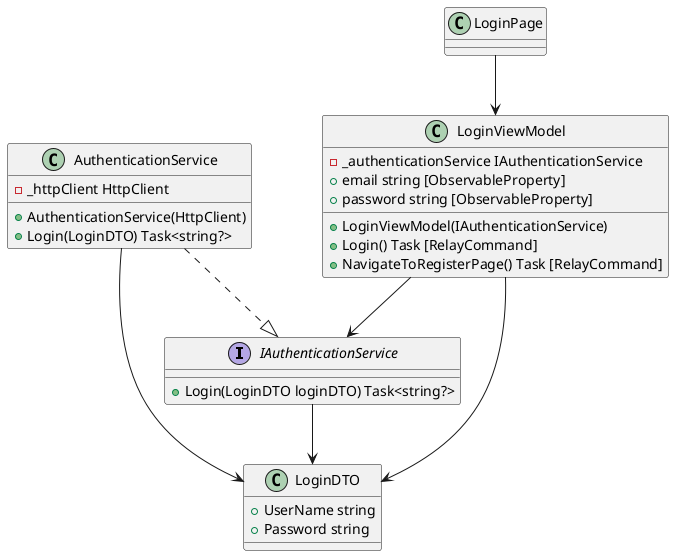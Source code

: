 @startuml


' Interfaces
interface IAuthenticationService {
    + Login(LoginDTO loginDTO) Task<string?>
}

' DTO
class LoginDTO {
    + UserName string
    + Password string
}

' Services
class AuthenticationService {
    - _httpClient HttpClient
    + AuthenticationService(HttpClient)
    + Login(LoginDTO) Task<string?>
}

' ViewModels
class LoginViewModel {
    - _authenticationService IAuthenticationService
    + LoginViewModel(IAuthenticationService)
    + email string [ObservableProperty]
    + password string [ObservableProperty]
    + Login() Task [RelayCommand]
    + NavigateToRegisterPage() Task [RelayCommand]
}

' Views
class LoginPage {
}

' Relationships
LoginViewModel --> IAuthenticationService
AuthenticationService ..|> IAuthenticationService
LoginViewModel --> LoginDTO
LoginPage --> LoginViewModel
AuthenticationService --> LoginDTO
IAuthenticationService --> LoginDTO


@enduml
